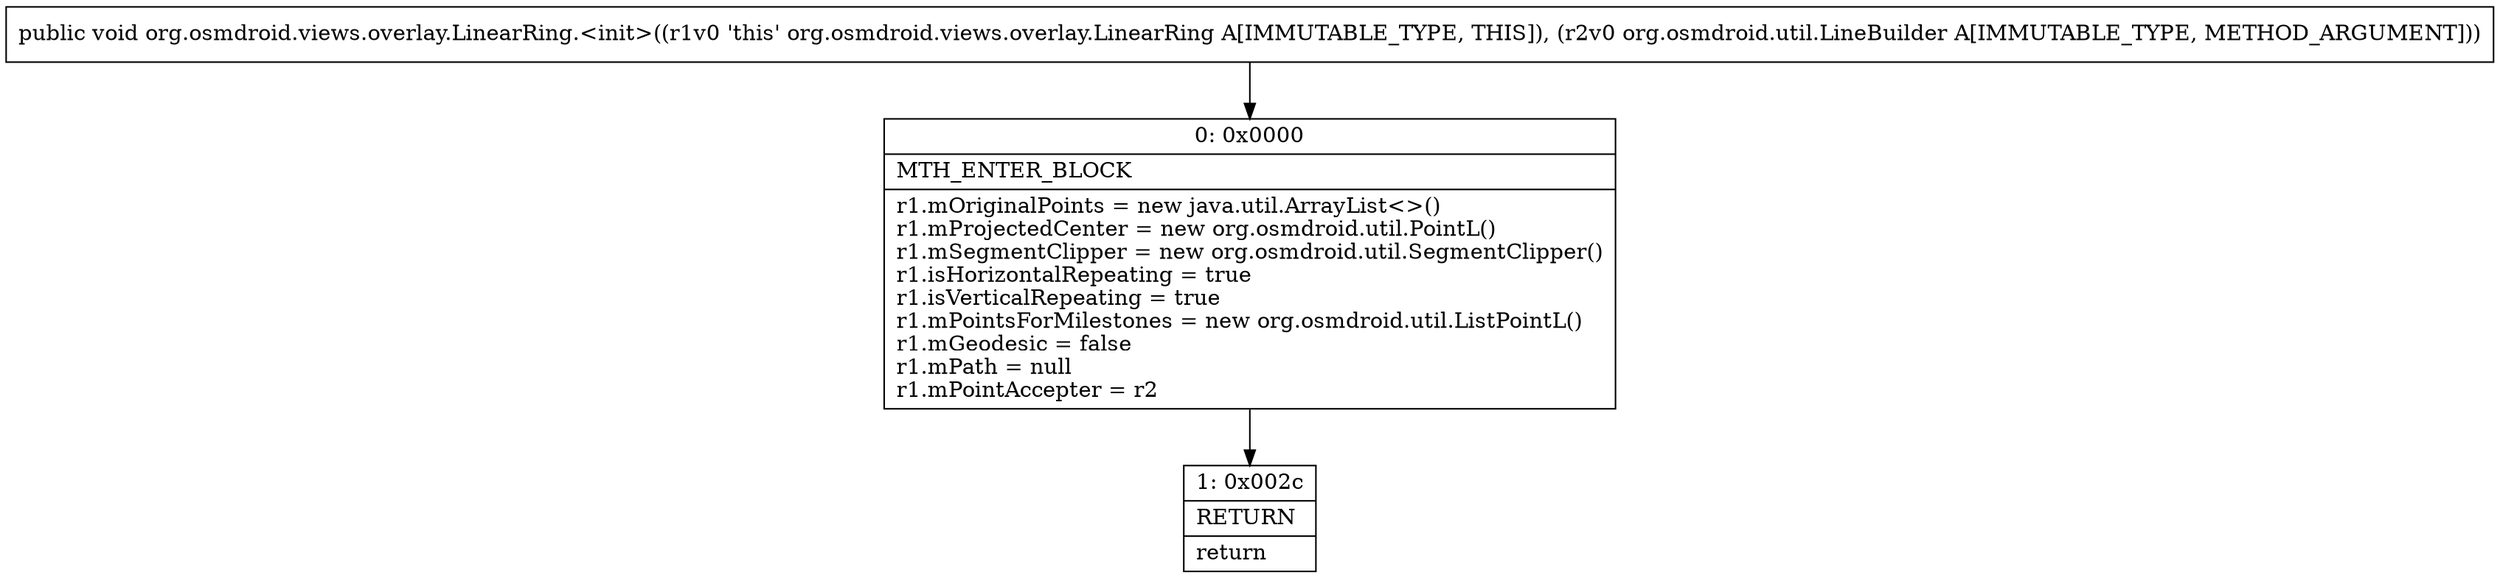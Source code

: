 digraph "CFG fororg.osmdroid.views.overlay.LinearRing.\<init\>(Lorg\/osmdroid\/util\/LineBuilder;)V" {
Node_0 [shape=record,label="{0\:\ 0x0000|MTH_ENTER_BLOCK\l|r1.mOriginalPoints = new java.util.ArrayList\<\>()\lr1.mProjectedCenter = new org.osmdroid.util.PointL()\lr1.mSegmentClipper = new org.osmdroid.util.SegmentClipper()\lr1.isHorizontalRepeating = true\lr1.isVerticalRepeating = true\lr1.mPointsForMilestones = new org.osmdroid.util.ListPointL()\lr1.mGeodesic = false\lr1.mPath = null\lr1.mPointAccepter = r2\l}"];
Node_1 [shape=record,label="{1\:\ 0x002c|RETURN\l|return\l}"];
MethodNode[shape=record,label="{public void org.osmdroid.views.overlay.LinearRing.\<init\>((r1v0 'this' org.osmdroid.views.overlay.LinearRing A[IMMUTABLE_TYPE, THIS]), (r2v0 org.osmdroid.util.LineBuilder A[IMMUTABLE_TYPE, METHOD_ARGUMENT])) }"];
MethodNode -> Node_0;
Node_0 -> Node_1;
}

